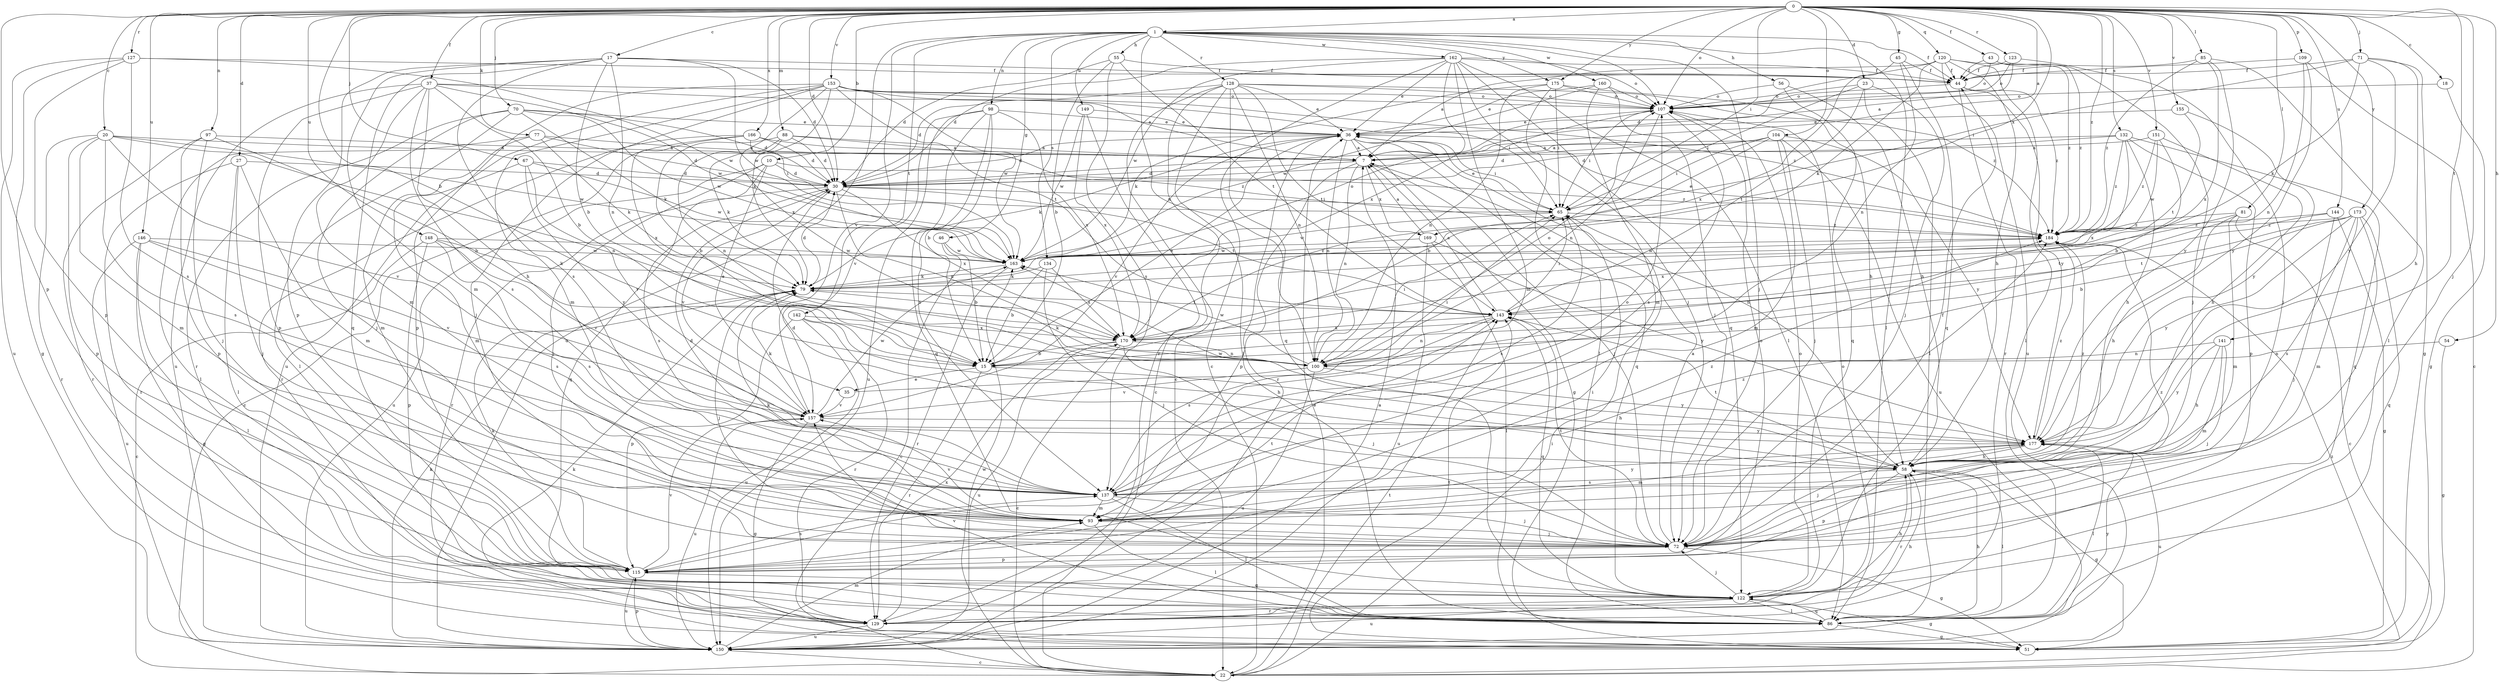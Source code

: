 strict digraph  {
0;
1;
7;
10;
15;
17;
18;
20;
22;
23;
27;
30;
35;
36;
37;
43;
44;
45;
46;
51;
54;
55;
56;
58;
65;
67;
70;
71;
72;
77;
79;
81;
85;
86;
88;
93;
97;
98;
100;
104;
107;
109;
115;
120;
122;
123;
127;
128;
129;
132;
134;
137;
141;
142;
143;
144;
146;
148;
149;
150;
151;
153;
155;
157;
160;
162;
163;
166;
169;
170;
173;
175;
177;
184;
0 -> 1  [label=a];
0 -> 7  [label=a];
0 -> 10  [label=b];
0 -> 15  [label=b];
0 -> 17  [label=c];
0 -> 18  [label=c];
0 -> 20  [label=c];
0 -> 23  [label=d];
0 -> 27  [label=d];
0 -> 30  [label=d];
0 -> 37  [label=f];
0 -> 43  [label=f];
0 -> 45  [label=g];
0 -> 54  [label=h];
0 -> 65  [label=i];
0 -> 67  [label=j];
0 -> 70  [label=j];
0 -> 71  [label=j];
0 -> 72  [label=j];
0 -> 77  [label=k];
0 -> 81  [label=l];
0 -> 85  [label=l];
0 -> 88  [label=m];
0 -> 97  [label=n];
0 -> 104  [label=o];
0 -> 107  [label=o];
0 -> 109  [label=p];
0 -> 115  [label=p];
0 -> 120  [label=q];
0 -> 123  [label=r];
0 -> 127  [label=r];
0 -> 132  [label=s];
0 -> 141  [label=t];
0 -> 144  [label=u];
0 -> 146  [label=u];
0 -> 148  [label=u];
0 -> 151  [label=v];
0 -> 153  [label=v];
0 -> 155  [label=v];
0 -> 166  [label=x];
0 -> 169  [label=x];
0 -> 173  [label=y];
0 -> 175  [label=y];
0 -> 184  [label=z];
1 -> 44  [label=f];
1 -> 46  [label=g];
1 -> 55  [label=h];
1 -> 56  [label=h];
1 -> 72  [label=j];
1 -> 86  [label=l];
1 -> 98  [label=n];
1 -> 100  [label=n];
1 -> 107  [label=o];
1 -> 128  [label=r];
1 -> 134  [label=s];
1 -> 142  [label=t];
1 -> 149  [label=u];
1 -> 150  [label=u];
1 -> 157  [label=v];
1 -> 160  [label=w];
1 -> 162  [label=w];
1 -> 175  [label=y];
7 -> 30  [label=d];
7 -> 72  [label=j];
7 -> 100  [label=n];
7 -> 115  [label=p];
7 -> 169  [label=x];
10 -> 30  [label=d];
10 -> 35  [label=e];
10 -> 72  [label=j];
10 -> 122  [label=q];
10 -> 150  [label=u];
10 -> 184  [label=z];
15 -> 35  [label=e];
15 -> 36  [label=e];
15 -> 58  [label=h];
15 -> 129  [label=r];
17 -> 15  [label=b];
17 -> 30  [label=d];
17 -> 44  [label=f];
17 -> 93  [label=m];
17 -> 100  [label=n];
17 -> 115  [label=p];
17 -> 122  [label=q];
17 -> 137  [label=s];
17 -> 163  [label=w];
18 -> 51  [label=g];
18 -> 107  [label=o];
20 -> 7  [label=a];
20 -> 93  [label=m];
20 -> 100  [label=n];
20 -> 115  [label=p];
20 -> 129  [label=r];
20 -> 137  [label=s];
20 -> 157  [label=v];
20 -> 163  [label=w];
22 -> 36  [label=e];
22 -> 65  [label=i];
22 -> 143  [label=t];
22 -> 163  [label=w];
22 -> 184  [label=z];
23 -> 65  [label=i];
23 -> 72  [label=j];
23 -> 86  [label=l];
23 -> 107  [label=o];
23 -> 143  [label=t];
27 -> 30  [label=d];
27 -> 72  [label=j];
27 -> 86  [label=l];
27 -> 93  [label=m];
27 -> 129  [label=r];
30 -> 65  [label=i];
30 -> 100  [label=n];
30 -> 129  [label=r];
30 -> 137  [label=s];
30 -> 143  [label=t];
30 -> 157  [label=v];
30 -> 170  [label=x];
35 -> 65  [label=i];
35 -> 157  [label=v];
36 -> 7  [label=a];
36 -> 30  [label=d];
36 -> 51  [label=g];
36 -> 58  [label=h];
36 -> 65  [label=i];
36 -> 79  [label=k];
36 -> 100  [label=n];
36 -> 122  [label=q];
36 -> 129  [label=r];
36 -> 157  [label=v];
37 -> 7  [label=a];
37 -> 15  [label=b];
37 -> 58  [label=h];
37 -> 93  [label=m];
37 -> 107  [label=o];
37 -> 115  [label=p];
37 -> 137  [label=s];
37 -> 150  [label=u];
37 -> 163  [label=w];
43 -> 44  [label=f];
43 -> 72  [label=j];
43 -> 107  [label=o];
43 -> 184  [label=z];
44 -> 107  [label=o];
44 -> 129  [label=r];
44 -> 177  [label=y];
44 -> 184  [label=z];
45 -> 44  [label=f];
45 -> 100  [label=n];
45 -> 122  [label=q];
45 -> 170  [label=x];
46 -> 15  [label=b];
46 -> 22  [label=c];
46 -> 163  [label=w];
51 -> 79  [label=k];
51 -> 143  [label=t];
54 -> 51  [label=g];
54 -> 100  [label=n];
55 -> 15  [label=b];
55 -> 30  [label=d];
55 -> 44  [label=f];
55 -> 137  [label=s];
55 -> 143  [label=t];
56 -> 58  [label=h];
56 -> 107  [label=o];
56 -> 122  [label=q];
58 -> 30  [label=d];
58 -> 51  [label=g];
58 -> 86  [label=l];
58 -> 115  [label=p];
58 -> 129  [label=r];
58 -> 137  [label=s];
58 -> 143  [label=t];
58 -> 184  [label=z];
65 -> 36  [label=e];
65 -> 137  [label=s];
65 -> 163  [label=w];
65 -> 184  [label=z];
67 -> 30  [label=d];
67 -> 93  [label=m];
67 -> 157  [label=v];
67 -> 163  [label=w];
67 -> 177  [label=y];
70 -> 30  [label=d];
70 -> 36  [label=e];
70 -> 72  [label=j];
70 -> 79  [label=k];
70 -> 86  [label=l];
70 -> 129  [label=r];
70 -> 163  [label=w];
71 -> 44  [label=f];
71 -> 51  [label=g];
71 -> 58  [label=h];
71 -> 65  [label=i];
71 -> 79  [label=k];
71 -> 177  [label=y];
72 -> 7  [label=a];
72 -> 44  [label=f];
72 -> 51  [label=g];
72 -> 115  [label=p];
72 -> 143  [label=t];
72 -> 184  [label=z];
77 -> 7  [label=a];
77 -> 30  [label=d];
77 -> 79  [label=k];
77 -> 86  [label=l];
77 -> 93  [label=m];
79 -> 30  [label=d];
79 -> 72  [label=j];
79 -> 143  [label=t];
81 -> 22  [label=c];
81 -> 58  [label=h];
81 -> 93  [label=m];
81 -> 170  [label=x];
81 -> 184  [label=z];
85 -> 44  [label=f];
85 -> 86  [label=l];
85 -> 170  [label=x];
85 -> 177  [label=y];
85 -> 184  [label=z];
86 -> 51  [label=g];
86 -> 58  [label=h];
86 -> 122  [label=q];
86 -> 157  [label=v];
86 -> 177  [label=y];
88 -> 7  [label=a];
88 -> 15  [label=b];
88 -> 30  [label=d];
88 -> 79  [label=k];
88 -> 100  [label=n];
88 -> 184  [label=z];
93 -> 72  [label=j];
93 -> 79  [label=k];
93 -> 86  [label=l];
93 -> 157  [label=v];
93 -> 184  [label=z];
97 -> 7  [label=a];
97 -> 15  [label=b];
97 -> 72  [label=j];
97 -> 115  [label=p];
97 -> 129  [label=r];
98 -> 15  [label=b];
98 -> 36  [label=e];
98 -> 122  [label=q];
98 -> 137  [label=s];
98 -> 150  [label=u];
98 -> 157  [label=v];
98 -> 170  [label=x];
100 -> 65  [label=i];
100 -> 79  [label=k];
100 -> 107  [label=o];
100 -> 150  [label=u];
100 -> 157  [label=v];
100 -> 163  [label=w];
100 -> 177  [label=y];
104 -> 7  [label=a];
104 -> 15  [label=b];
104 -> 30  [label=d];
104 -> 65  [label=i];
104 -> 72  [label=j];
104 -> 93  [label=m];
104 -> 150  [label=u];
104 -> 177  [label=y];
107 -> 36  [label=e];
107 -> 65  [label=i];
107 -> 100  [label=n];
107 -> 137  [label=s];
109 -> 22  [label=c];
109 -> 44  [label=f];
109 -> 100  [label=n];
109 -> 177  [label=y];
115 -> 65  [label=i];
115 -> 79  [label=k];
115 -> 107  [label=o];
115 -> 122  [label=q];
115 -> 137  [label=s];
115 -> 143  [label=t];
115 -> 150  [label=u];
115 -> 157  [label=v];
120 -> 7  [label=a];
120 -> 30  [label=d];
120 -> 44  [label=f];
120 -> 58  [label=h];
120 -> 79  [label=k];
120 -> 86  [label=l];
120 -> 150  [label=u];
120 -> 184  [label=z];
122 -> 51  [label=g];
122 -> 58  [label=h];
122 -> 72  [label=j];
122 -> 86  [label=l];
122 -> 107  [label=o];
122 -> 129  [label=r];
122 -> 150  [label=u];
123 -> 7  [label=a];
123 -> 44  [label=f];
123 -> 72  [label=j];
123 -> 107  [label=o];
127 -> 44  [label=f];
127 -> 51  [label=g];
127 -> 115  [label=p];
127 -> 137  [label=s];
127 -> 150  [label=u];
127 -> 163  [label=w];
128 -> 22  [label=c];
128 -> 30  [label=d];
128 -> 36  [label=e];
128 -> 86  [label=l];
128 -> 100  [label=n];
128 -> 107  [label=o];
128 -> 122  [label=q];
128 -> 129  [label=r];
128 -> 143  [label=t];
128 -> 184  [label=z];
129 -> 58  [label=h];
129 -> 107  [label=o];
129 -> 150  [label=u];
129 -> 170  [label=x];
132 -> 7  [label=a];
132 -> 30  [label=d];
132 -> 58  [label=h];
132 -> 115  [label=p];
132 -> 122  [label=q];
132 -> 170  [label=x];
132 -> 184  [label=z];
134 -> 15  [label=b];
134 -> 72  [label=j];
134 -> 79  [label=k];
134 -> 170  [label=x];
137 -> 30  [label=d];
137 -> 72  [label=j];
137 -> 86  [label=l];
137 -> 93  [label=m];
137 -> 107  [label=o];
137 -> 177  [label=y];
137 -> 184  [label=z];
141 -> 58  [label=h];
141 -> 72  [label=j];
141 -> 93  [label=m];
141 -> 100  [label=n];
141 -> 177  [label=y];
142 -> 58  [label=h];
142 -> 115  [label=p];
142 -> 129  [label=r];
142 -> 150  [label=u];
142 -> 170  [label=x];
143 -> 7  [label=a];
143 -> 65  [label=i];
143 -> 100  [label=n];
143 -> 122  [label=q];
143 -> 137  [label=s];
143 -> 170  [label=x];
144 -> 51  [label=g];
144 -> 72  [label=j];
144 -> 143  [label=t];
144 -> 184  [label=z];
146 -> 51  [label=g];
146 -> 86  [label=l];
146 -> 137  [label=s];
146 -> 150  [label=u];
146 -> 157  [label=v];
146 -> 163  [label=w];
148 -> 22  [label=c];
148 -> 79  [label=k];
148 -> 115  [label=p];
148 -> 137  [label=s];
148 -> 157  [label=v];
148 -> 163  [label=w];
149 -> 22  [label=c];
149 -> 36  [label=e];
149 -> 163  [label=w];
149 -> 170  [label=x];
150 -> 7  [label=a];
150 -> 22  [label=c];
150 -> 79  [label=k];
150 -> 93  [label=m];
150 -> 115  [label=p];
151 -> 7  [label=a];
151 -> 15  [label=b];
151 -> 58  [label=h];
151 -> 163  [label=w];
151 -> 184  [label=z];
153 -> 65  [label=i];
153 -> 72  [label=j];
153 -> 79  [label=k];
153 -> 93  [label=m];
153 -> 107  [label=o];
153 -> 115  [label=p];
153 -> 143  [label=t];
153 -> 150  [label=u];
153 -> 163  [label=w];
153 -> 170  [label=x];
153 -> 184  [label=z];
155 -> 36  [label=e];
155 -> 143  [label=t];
155 -> 177  [label=y];
157 -> 51  [label=g];
157 -> 79  [label=k];
157 -> 150  [label=u];
157 -> 163  [label=w];
157 -> 177  [label=y];
160 -> 36  [label=e];
160 -> 72  [label=j];
160 -> 93  [label=m];
160 -> 107  [label=o];
160 -> 163  [label=w];
162 -> 22  [label=c];
162 -> 30  [label=d];
162 -> 36  [label=e];
162 -> 44  [label=f];
162 -> 72  [label=j];
162 -> 86  [label=l];
162 -> 93  [label=m];
162 -> 107  [label=o];
162 -> 122  [label=q];
162 -> 163  [label=w];
162 -> 170  [label=x];
163 -> 79  [label=k];
163 -> 107  [label=o];
163 -> 129  [label=r];
163 -> 184  [label=z];
166 -> 7  [label=a];
166 -> 22  [label=c];
166 -> 30  [label=d];
166 -> 65  [label=i];
166 -> 129  [label=r];
166 -> 170  [label=x];
169 -> 7  [label=a];
169 -> 86  [label=l];
169 -> 150  [label=u];
169 -> 163  [label=w];
169 -> 177  [label=y];
170 -> 15  [label=b];
170 -> 22  [label=c];
170 -> 72  [label=j];
170 -> 100  [label=n];
170 -> 150  [label=u];
173 -> 15  [label=b];
173 -> 72  [label=j];
173 -> 93  [label=m];
173 -> 122  [label=q];
173 -> 137  [label=s];
173 -> 143  [label=t];
173 -> 177  [label=y];
173 -> 184  [label=z];
175 -> 58  [label=h];
175 -> 65  [label=i];
175 -> 79  [label=k];
175 -> 86  [label=l];
175 -> 100  [label=n];
175 -> 107  [label=o];
177 -> 58  [label=h];
177 -> 72  [label=j];
177 -> 86  [label=l];
177 -> 93  [label=m];
177 -> 150  [label=u];
177 -> 163  [label=w];
177 -> 184  [label=z];
184 -> 36  [label=e];
184 -> 163  [label=w];
}

